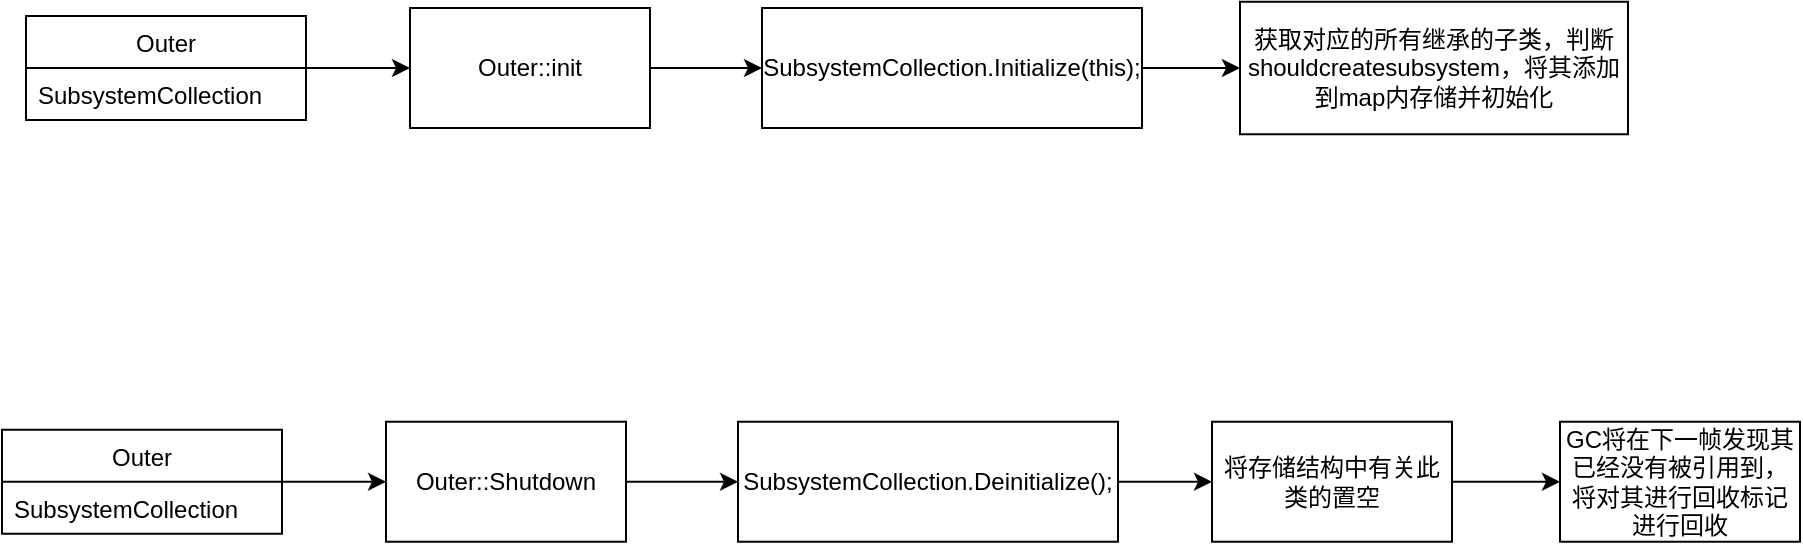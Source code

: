 <mxfile version="15.5.2" type="github">
  <diagram id="5NddHuYZriB6UYjIjvSt" name="Page-1">
    <mxGraphModel dx="1202" dy="644" grid="0" gridSize="10" guides="1" tooltips="1" connect="1" arrows="1" fold="1" page="1" pageScale="1" pageWidth="827" pageHeight="1169" math="0" shadow="0">
      <root>
        <mxCell id="0" />
        <mxCell id="1" parent="0" />
        <mxCell id="ePGufwcPJ30vCjrsp7kE-12" style="edgeStyle=orthogonalEdgeStyle;rounded=0;orthogonalLoop=1;jettySize=auto;html=1;exitX=1;exitY=0.5;exitDx=0;exitDy=0;entryX=0;entryY=0.5;entryDx=0;entryDy=0;" edge="1" parent="1" source="ePGufwcPJ30vCjrsp7kE-1" target="ePGufwcPJ30vCjrsp7kE-6">
          <mxGeometry relative="1" as="geometry" />
        </mxCell>
        <mxCell id="ePGufwcPJ30vCjrsp7kE-1" value="Outer::init" style="rounded=0;whiteSpace=wrap;html=1;" vertex="1" parent="1">
          <mxGeometry x="225" y="315" width="120" height="60" as="geometry" />
        </mxCell>
        <mxCell id="ePGufwcPJ30vCjrsp7kE-37" style="edgeStyle=orthogonalEdgeStyle;rounded=0;orthogonalLoop=1;jettySize=auto;html=1;exitX=1;exitY=0.5;exitDx=0;exitDy=0;entryX=0;entryY=0.5;entryDx=0;entryDy=0;" edge="1" parent="1" source="ePGufwcPJ30vCjrsp7kE-6" target="ePGufwcPJ30vCjrsp7kE-10">
          <mxGeometry relative="1" as="geometry" />
        </mxCell>
        <mxCell id="ePGufwcPJ30vCjrsp7kE-6" value="SubsystemCollection.Initialize(this);" style="rounded=0;whiteSpace=wrap;html=1;" vertex="1" parent="1">
          <mxGeometry x="401" y="315" width="190" height="60" as="geometry" />
        </mxCell>
        <mxCell id="ePGufwcPJ30vCjrsp7kE-10" value="获取对应的所有继承的子类，判断shouldcreatesubsystem，将其添加到map内存储并初始化" style="whiteSpace=wrap;html=1;rounded=0;" vertex="1" parent="1">
          <mxGeometry x="640" y="311.88" width="194" height="66.25" as="geometry" />
        </mxCell>
        <mxCell id="ePGufwcPJ30vCjrsp7kE-25" style="edgeStyle=orthogonalEdgeStyle;rounded=0;orthogonalLoop=1;jettySize=auto;html=1;entryX=0;entryY=0.5;entryDx=0;entryDy=0;" edge="1" parent="1" source="ePGufwcPJ30vCjrsp7kE-21" target="ePGufwcPJ30vCjrsp7kE-1">
          <mxGeometry relative="1" as="geometry" />
        </mxCell>
        <mxCell id="ePGufwcPJ30vCjrsp7kE-21" value="Outer" style="swimlane;fontStyle=0;childLayout=stackLayout;horizontal=1;startSize=26;fillColor=none;horizontalStack=0;resizeParent=1;resizeParentMax=0;resizeLast=0;collapsible=1;marginBottom=0;" vertex="1" parent="1">
          <mxGeometry x="33" y="319" width="140" height="52" as="geometry" />
        </mxCell>
        <mxCell id="ePGufwcPJ30vCjrsp7kE-22" value="SubsystemCollection" style="text;strokeColor=none;fillColor=none;align=left;verticalAlign=top;spacingLeft=4;spacingRight=4;overflow=hidden;rotatable=0;points=[[0,0.5],[1,0.5]];portConstraint=eastwest;" vertex="1" parent="ePGufwcPJ30vCjrsp7kE-21">
          <mxGeometry y="26" width="140" height="26" as="geometry" />
        </mxCell>
        <mxCell id="ePGufwcPJ30vCjrsp7kE-27" style="edgeStyle=orthogonalEdgeStyle;rounded=0;orthogonalLoop=1;jettySize=auto;html=1;exitX=1;exitY=0.5;exitDx=0;exitDy=0;entryX=0;entryY=0.5;entryDx=0;entryDy=0;" edge="1" source="ePGufwcPJ30vCjrsp7kE-28" target="ePGufwcPJ30vCjrsp7kE-30" parent="1">
          <mxGeometry relative="1" as="geometry" />
        </mxCell>
        <mxCell id="ePGufwcPJ30vCjrsp7kE-28" value="Outer::Shutdown" style="rounded=0;whiteSpace=wrap;html=1;" vertex="1" parent="1">
          <mxGeometry x="213" y="521.87" width="120" height="60" as="geometry" />
        </mxCell>
        <mxCell id="ePGufwcPJ30vCjrsp7kE-38" style="edgeStyle=orthogonalEdgeStyle;rounded=0;orthogonalLoop=1;jettySize=auto;html=1;exitX=1;exitY=0.5;exitDx=0;exitDy=0;" edge="1" parent="1" source="ePGufwcPJ30vCjrsp7kE-30" target="ePGufwcPJ30vCjrsp7kE-39">
          <mxGeometry relative="1" as="geometry">
            <mxPoint x="643.036" y="552" as="targetPoint" />
          </mxGeometry>
        </mxCell>
        <mxCell id="ePGufwcPJ30vCjrsp7kE-30" value="SubsystemCollection.Deinitialize();" style="rounded=0;whiteSpace=wrap;html=1;" vertex="1" parent="1">
          <mxGeometry x="389" y="521.87" width="190" height="60" as="geometry" />
        </mxCell>
        <mxCell id="ePGufwcPJ30vCjrsp7kE-34" style="edgeStyle=orthogonalEdgeStyle;rounded=0;orthogonalLoop=1;jettySize=auto;html=1;entryX=0;entryY=0.5;entryDx=0;entryDy=0;" edge="1" source="ePGufwcPJ30vCjrsp7kE-35" target="ePGufwcPJ30vCjrsp7kE-28" parent="1">
          <mxGeometry relative="1" as="geometry" />
        </mxCell>
        <mxCell id="ePGufwcPJ30vCjrsp7kE-35" value="Outer" style="swimlane;fontStyle=0;childLayout=stackLayout;horizontal=1;startSize=26;fillColor=none;horizontalStack=0;resizeParent=1;resizeParentMax=0;resizeLast=0;collapsible=1;marginBottom=0;" vertex="1" parent="1">
          <mxGeometry x="21" y="525.87" width="140" height="52" as="geometry" />
        </mxCell>
        <mxCell id="ePGufwcPJ30vCjrsp7kE-36" value="SubsystemCollection" style="text;strokeColor=none;fillColor=none;align=left;verticalAlign=top;spacingLeft=4;spacingRight=4;overflow=hidden;rotatable=0;points=[[0,0.5],[1,0.5]];portConstraint=eastwest;" vertex="1" parent="ePGufwcPJ30vCjrsp7kE-35">
          <mxGeometry y="26" width="140" height="26" as="geometry" />
        </mxCell>
        <mxCell id="ePGufwcPJ30vCjrsp7kE-40" style="edgeStyle=orthogonalEdgeStyle;rounded=0;orthogonalLoop=1;jettySize=auto;html=1;exitX=1;exitY=0.5;exitDx=0;exitDy=0;entryX=0;entryY=0.5;entryDx=0;entryDy=0;" edge="1" parent="1" source="ePGufwcPJ30vCjrsp7kE-39" target="ePGufwcPJ30vCjrsp7kE-41">
          <mxGeometry relative="1" as="geometry">
            <mxPoint x="802.328" y="552" as="targetPoint" />
          </mxGeometry>
        </mxCell>
        <mxCell id="ePGufwcPJ30vCjrsp7kE-39" value="将存储结构中有关此类的置空" style="rounded=0;whiteSpace=wrap;html=1;" vertex="1" parent="1">
          <mxGeometry x="625.996" y="521.87" width="120" height="60" as="geometry" />
        </mxCell>
        <mxCell id="ePGufwcPJ30vCjrsp7kE-41" value="GC将在下一帧发现其已经没有被引用到，将对其进行回收标记进行回收" style="rounded=0;whiteSpace=wrap;html=1;" vertex="1" parent="1">
          <mxGeometry x="800" y="521.87" width="120" height="60" as="geometry" />
        </mxCell>
      </root>
    </mxGraphModel>
  </diagram>
</mxfile>
